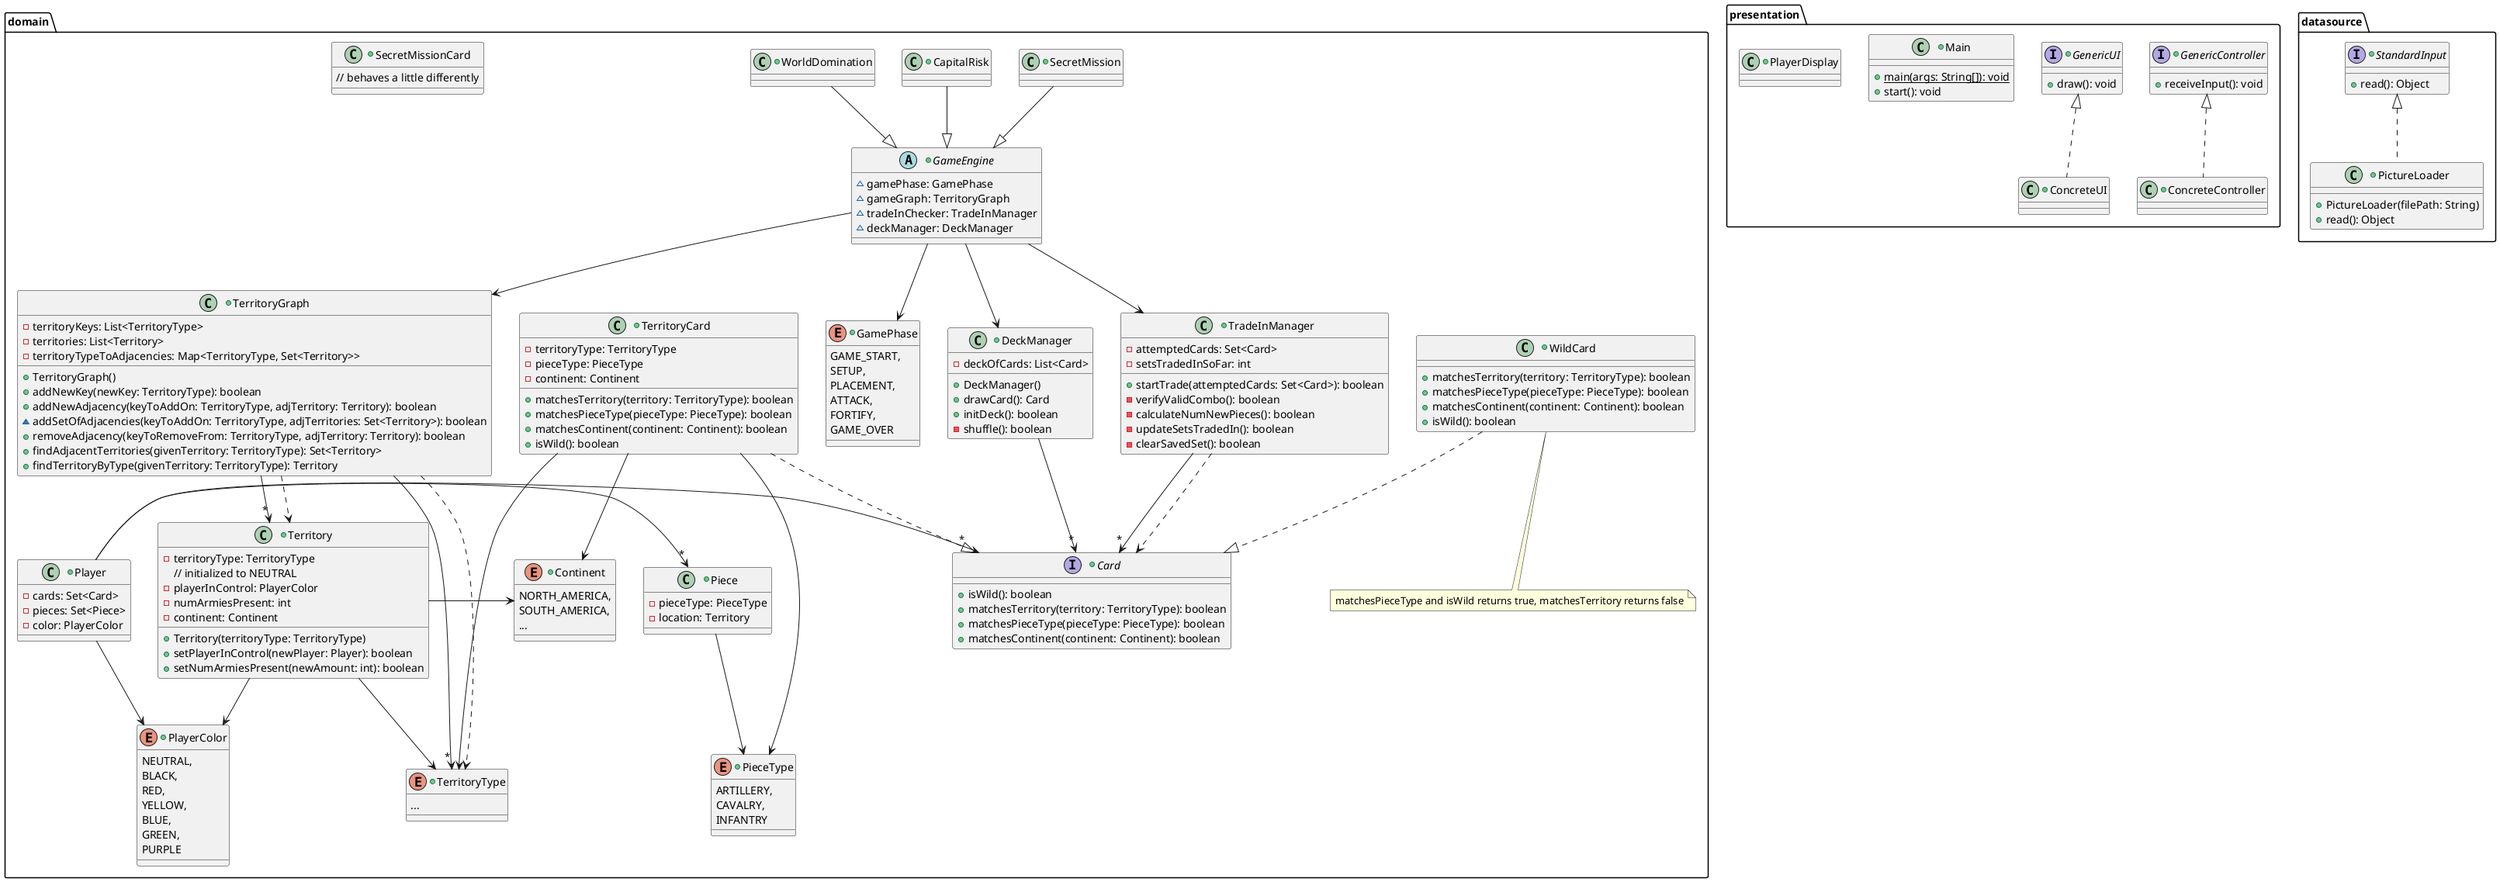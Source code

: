 @startuml RiskDesign

package presentation {
    +class Main {
        +{static} main(args: String[]): void
        +start(): void
    }

    +interface GenericUI {
        +draw(): void
    }

    +class ConcreteUI {

    }

    ConcreteUI .u.|> GenericUI

    +interface GenericController {
        +receiveInput(): void
    }

    +class ConcreteController {

    }

    ConcreteController .u.|> GenericController

    +class PlayerDisplay {

    }


}

package domain {
    +abstract class GameEngine {
        ~gamePhase: GamePhase
        ~gameGraph: TerritoryGraph
        ~tradeInChecker: TradeInManager
        ~deckManager: DeckManager
    }

    +class WorldDomination {

    }

    +class SecretMission {

    }

    +class CapitalRisk {

    }

    +enum GamePhase {
        GAME_START,
        SETUP,
        PLACEMENT,
        ATTACK,
        FORTIFY,
        GAME_OVER
    }

    GameEngine --> GamePhase
    GameEngine --> TerritoryGraph
    GameEngine --> DeckManager
    GameEngine --> TradeInManager
    CapitalRisk --|> GameEngine
    SecretMission --|> GameEngine
    WorldDomination --|> GameEngine

    +class DeckManager {
        -deckOfCards: List<Card>
        +DeckManager()
        +drawCard(): Card
        +initDeck(): boolean
        -shuffle(): boolean
    }

    DeckManager -> "*" Card

    +class TradeInManager {
        -attemptedCards: Set<Card>
        -setsTradedInSoFar: int
        +startTrade(attemptedCards: Set<Card>): boolean
        -verifyValidCombo(): boolean
        -calculateNumNewPieces(): boolean
        -updateSetsTradedIn(): boolean
        -clearSavedSet(): boolean
    }

    TradeInManager -d-> "*" Card
    TradeInManager .d.> Card

    +class Player {
        -cards: Set<Card>
        -pieces: Set<Piece>
        -color: PlayerColor
    }

    Player -> "*" Piece
    Player -> "*" Card
    Player -> PlayerColor

    +class Piece {
        -pieceType: PieceType
        -location: Territory
    }

    +enum PieceType {
        ARTILLERY,
        CAVALRY,
        INFANTRY
    }

    Piece --> PieceType

    +interface Card {
        +isWild(): boolean
        +matchesTerritory(territory: TerritoryType): boolean
        +matchesPieceType(pieceType: PieceType): boolean
        +matchesContinent(continent: Continent): boolean
    }

    +class WildCard {
        +matchesTerritory(territory: TerritoryType): boolean
        +matchesPieceType(pieceType: PieceType): boolean
        +matchesContinent(continent: Continent): boolean
        +isWild(): boolean
    }

    note "matchesPieceType and isWild returns true, matchesTerritory returns false" as N1
    N1 .u. WildCard

    +class TerritoryCard {
        -territoryType: TerritoryType
        -pieceType: PieceType
        -continent: Continent
        +matchesTerritory(territory: TerritoryType): boolean
        +matchesPieceType(pieceType: PieceType): boolean
        +matchesContinent(continent: Continent): boolean
        +isWild(): boolean
    }

    +class SecretMissionCard {
        // behaves a little differently        
    }

    TerritoryCard ..|> Card
    WildCard ..|> Card
    TerritoryCard --> PieceType
    TerritoryCard --> TerritoryType
    TerritoryCard --> Continent

    +enum TerritoryType {
        ...
    }

    +enum Continent {
        NORTH_AMERICA,
        SOUTH_AMERICA,
        ...
    }

    +class TerritoryGraph {
        -territoryKeys: List<TerritoryType>
        -territories: List<Territory>
        -territoryTypeToAdjacencies: Map<TerritoryType, Set<Territory>>
        +TerritoryGraph()
        +addNewKey(newKey: TerritoryType): boolean
        +addNewAdjacency(keyToAddOn: TerritoryType, adjTerritory: Territory): boolean
        ~addSetOfAdjacencies(keyToAddOn: TerritoryType, adjTerritories: Set<Territory>): boolean
        +removeAdjacency(keyToRemoveFrom: TerritoryType, adjTerritory: Territory): boolean
        +findAdjacentTerritories(givenTerritory: TerritoryType): Set<Territory>
        +findTerritoryByType(givenTerritory: TerritoryType): Territory
    }

    TerritoryGraph --> "*" Territory
    TerritoryGraph --> "*" TerritoryType
    TerritoryGraph ..> Territory
    TerritoryGraph ..> TerritoryType

    +class Territory {
        -territoryType: TerritoryType
        // initialized to NEUTRAL
        -playerInControl: PlayerColor
        -numArmiesPresent: int
        -continent: Continent
        +Territory(territoryType: TerritoryType)
        +setPlayerInControl(newPlayer: Player): boolean 
        +setNumArmiesPresent(newAmount: int): boolean
    }

    Territory --> PlayerColor
    Territory --> TerritoryType
    Territory -> Continent

    +enum PlayerColor {
        NEUTRAL,
        BLACK,
        RED,
        YELLOW,
        BLUE,
        GREEN,
        PURPLE
    }


}

package datasource {
    +interface StandardInput {
        +read(): Object
    }

    +class PictureLoader {
        +PictureLoader(filePath: String)
        +read(): Object
    }

    PictureLoader .u.|> StandardInput
}

@enduml


